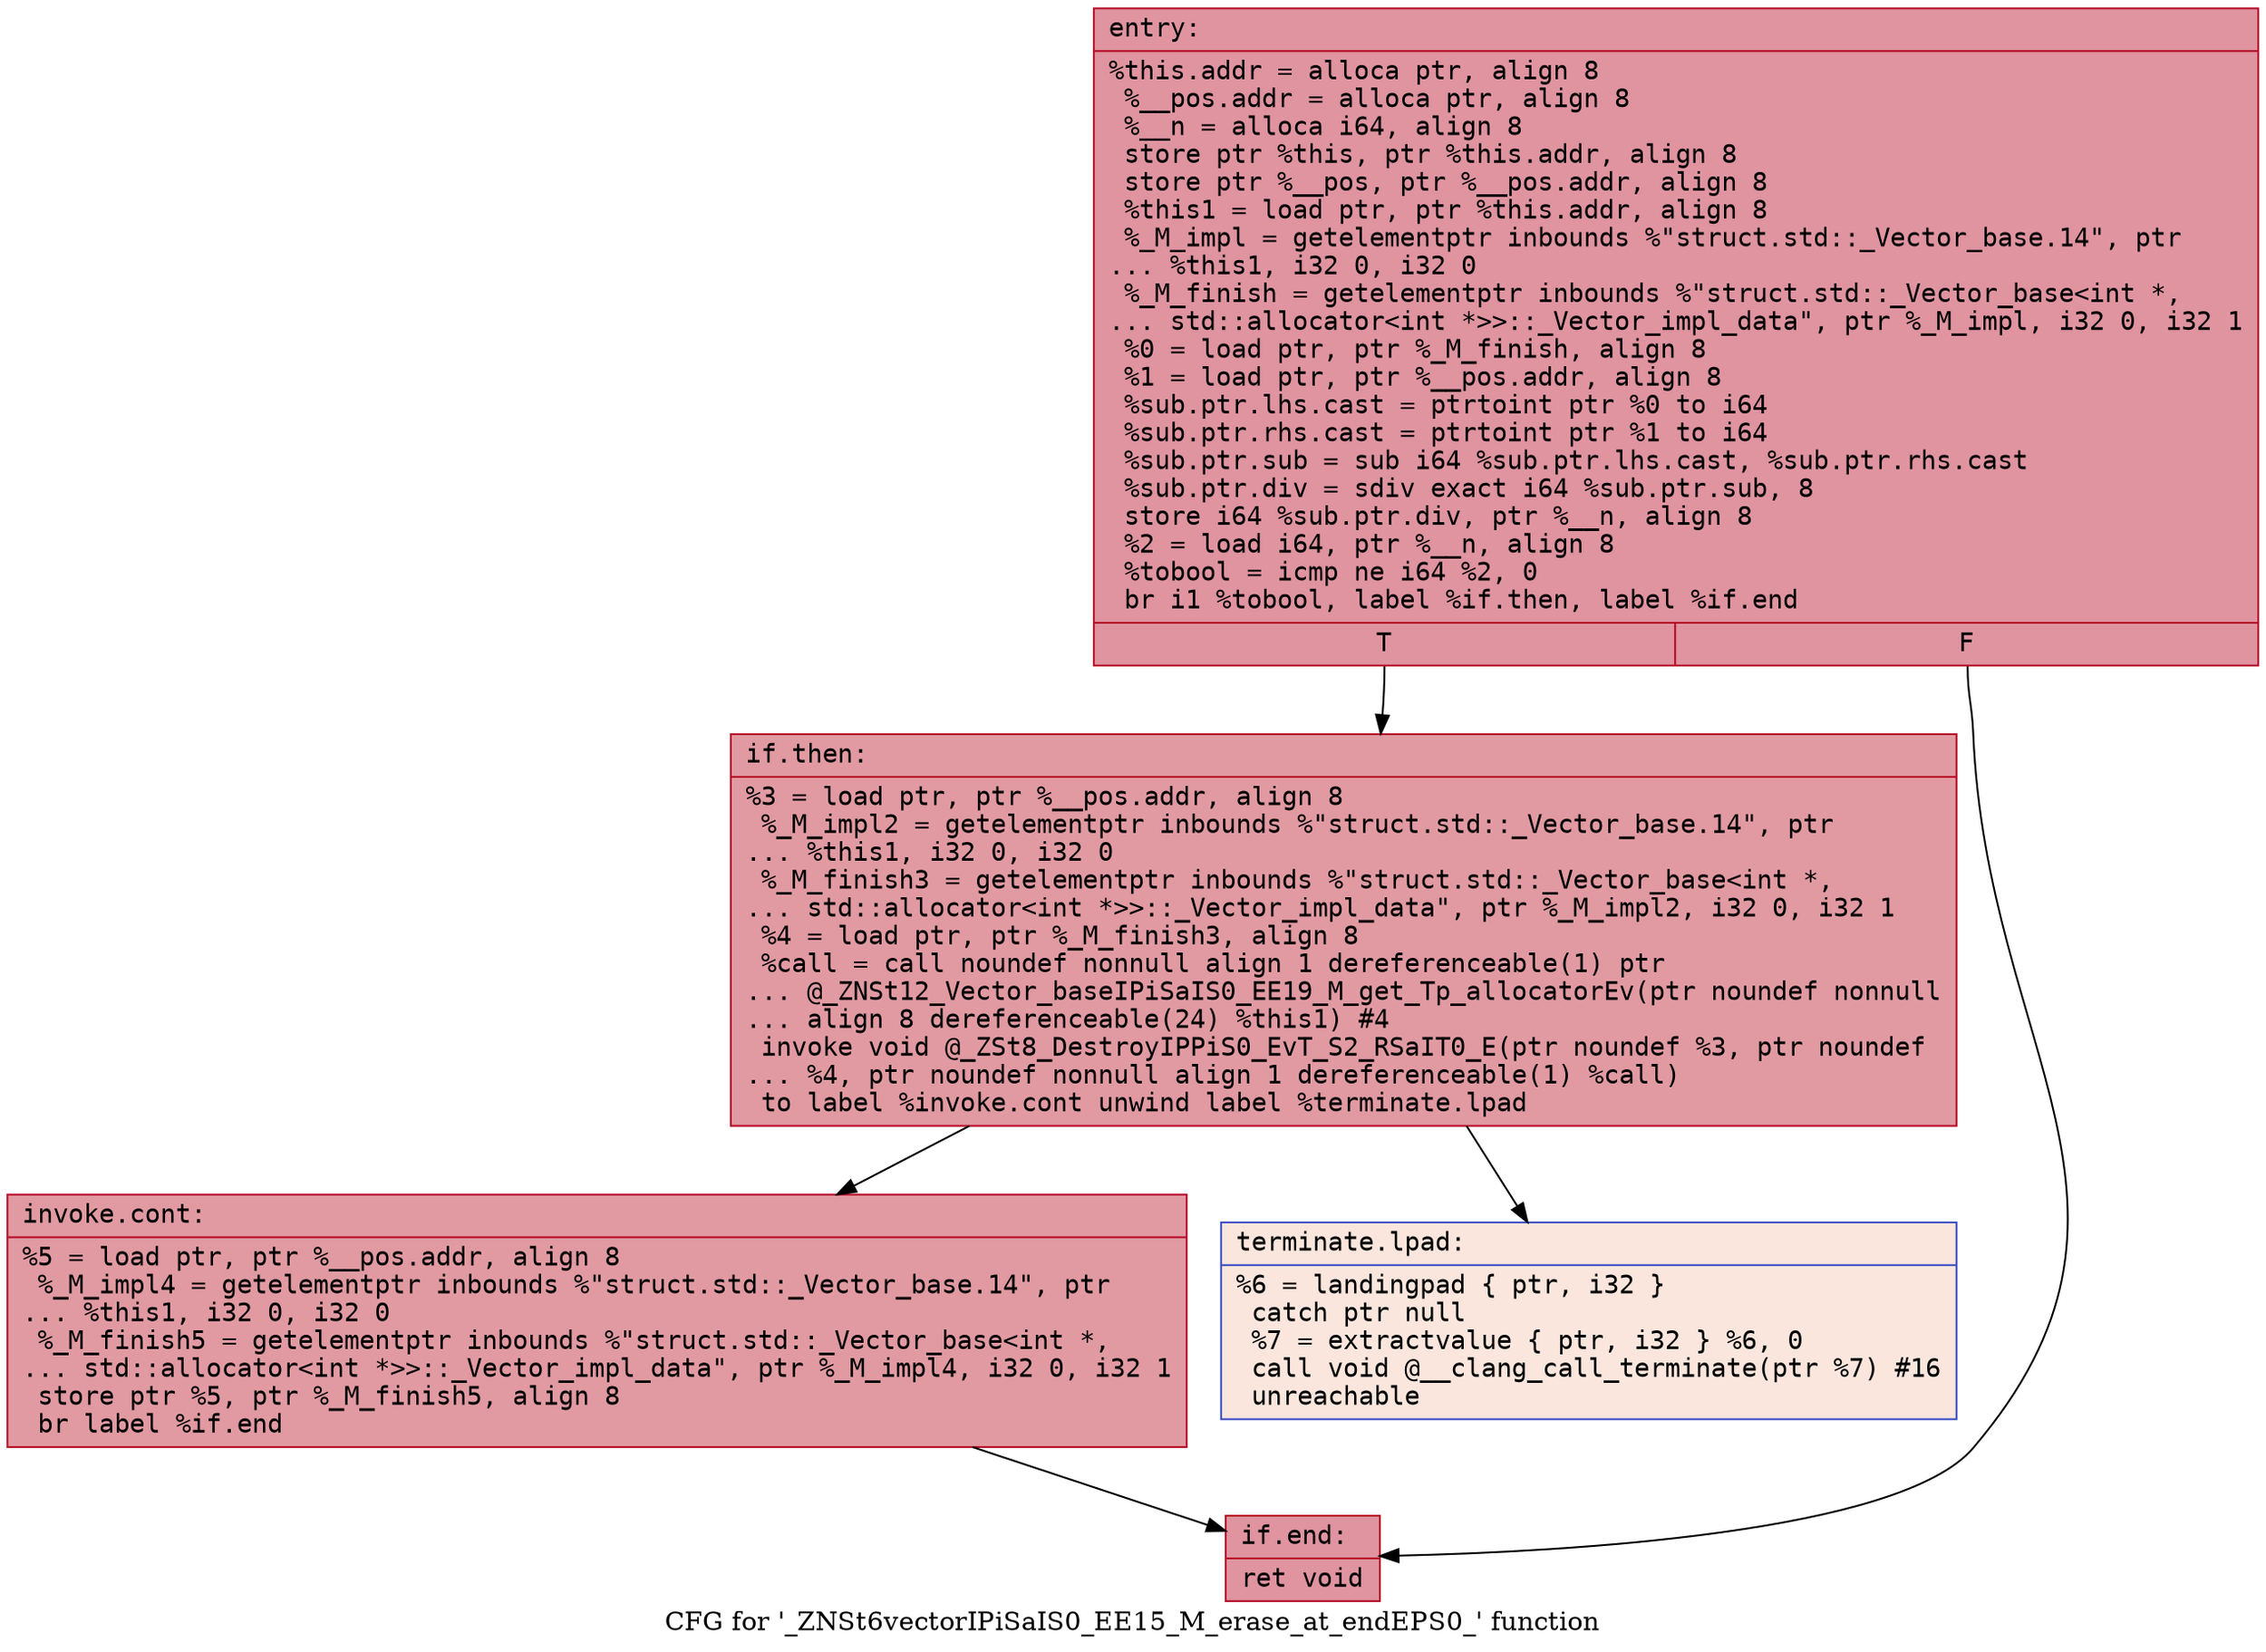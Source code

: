 digraph "CFG for '_ZNSt6vectorIPiSaIS0_EE15_M_erase_at_endEPS0_' function" {
	label="CFG for '_ZNSt6vectorIPiSaIS0_EE15_M_erase_at_endEPS0_' function";

	Node0x56285ad5d120 [shape=record,color="#b70d28ff", style=filled, fillcolor="#b70d2870" fontname="Courier",label="{entry:\l|  %this.addr = alloca ptr, align 8\l  %__pos.addr = alloca ptr, align 8\l  %__n = alloca i64, align 8\l  store ptr %this, ptr %this.addr, align 8\l  store ptr %__pos, ptr %__pos.addr, align 8\l  %this1 = load ptr, ptr %this.addr, align 8\l  %_M_impl = getelementptr inbounds %\"struct.std::_Vector_base.14\", ptr\l... %this1, i32 0, i32 0\l  %_M_finish = getelementptr inbounds %\"struct.std::_Vector_base\<int *,\l... std::allocator\<int *\>\>::_Vector_impl_data\", ptr %_M_impl, i32 0, i32 1\l  %0 = load ptr, ptr %_M_finish, align 8\l  %1 = load ptr, ptr %__pos.addr, align 8\l  %sub.ptr.lhs.cast = ptrtoint ptr %0 to i64\l  %sub.ptr.rhs.cast = ptrtoint ptr %1 to i64\l  %sub.ptr.sub = sub i64 %sub.ptr.lhs.cast, %sub.ptr.rhs.cast\l  %sub.ptr.div = sdiv exact i64 %sub.ptr.sub, 8\l  store i64 %sub.ptr.div, ptr %__n, align 8\l  %2 = load i64, ptr %__n, align 8\l  %tobool = icmp ne i64 %2, 0\l  br i1 %tobool, label %if.then, label %if.end\l|{<s0>T|<s1>F}}"];
	Node0x56285ad5d120:s0 -> Node0x56285ad5ddb0[tooltip="entry -> if.then\nProbability 62.50%" ];
	Node0x56285ad5d120:s1 -> Node0x56285ad5de20[tooltip="entry -> if.end\nProbability 37.50%" ];
	Node0x56285ad5ddb0 [shape=record,color="#b70d28ff", style=filled, fillcolor="#bb1b2c70" fontname="Courier",label="{if.then:\l|  %3 = load ptr, ptr %__pos.addr, align 8\l  %_M_impl2 = getelementptr inbounds %\"struct.std::_Vector_base.14\", ptr\l... %this1, i32 0, i32 0\l  %_M_finish3 = getelementptr inbounds %\"struct.std::_Vector_base\<int *,\l... std::allocator\<int *\>\>::_Vector_impl_data\", ptr %_M_impl2, i32 0, i32 1\l  %4 = load ptr, ptr %_M_finish3, align 8\l  %call = call noundef nonnull align 1 dereferenceable(1) ptr\l... @_ZNSt12_Vector_baseIPiSaIS0_EE19_M_get_Tp_allocatorEv(ptr noundef nonnull\l... align 8 dereferenceable(24) %this1) #4\l  invoke void @_ZSt8_DestroyIPPiS0_EvT_S2_RSaIT0_E(ptr noundef %3, ptr noundef\l... %4, ptr noundef nonnull align 1 dereferenceable(1) %call)\l          to label %invoke.cont unwind label %terminate.lpad\l}"];
	Node0x56285ad5ddb0 -> Node0x56285ad5e350[tooltip="if.then -> invoke.cont\nProbability 100.00%" ];
	Node0x56285ad5ddb0 -> Node0x56285ad5e3d0[tooltip="if.then -> terminate.lpad\nProbability 0.00%" ];
	Node0x56285ad5e350 [shape=record,color="#b70d28ff", style=filled, fillcolor="#bb1b2c70" fontname="Courier",label="{invoke.cont:\l|  %5 = load ptr, ptr %__pos.addr, align 8\l  %_M_impl4 = getelementptr inbounds %\"struct.std::_Vector_base.14\", ptr\l... %this1, i32 0, i32 0\l  %_M_finish5 = getelementptr inbounds %\"struct.std::_Vector_base\<int *,\l... std::allocator\<int *\>\>::_Vector_impl_data\", ptr %_M_impl4, i32 0, i32 1\l  store ptr %5, ptr %_M_finish5, align 8\l  br label %if.end\l}"];
	Node0x56285ad5e350 -> Node0x56285ad5de20[tooltip="invoke.cont -> if.end\nProbability 100.00%" ];
	Node0x56285ad5de20 [shape=record,color="#b70d28ff", style=filled, fillcolor="#b70d2870" fontname="Courier",label="{if.end:\l|  ret void\l}"];
	Node0x56285ad5e3d0 [shape=record,color="#3d50c3ff", style=filled, fillcolor="#f3c7b170" fontname="Courier",label="{terminate.lpad:\l|  %6 = landingpad \{ ptr, i32 \}\l          catch ptr null\l  %7 = extractvalue \{ ptr, i32 \} %6, 0\l  call void @__clang_call_terminate(ptr %7) #16\l  unreachable\l}"];
}
